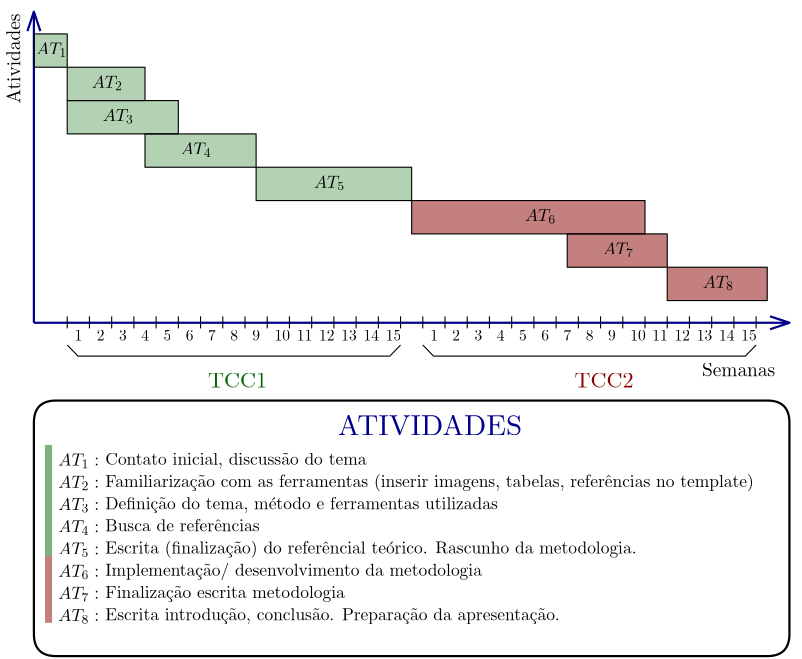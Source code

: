 <?xml version="1.0"?>
<!DOCTYPE ipe SYSTEM "ipe.dtd">
<ipe version="70218" creator="Ipe 7.2.24">
<info created="D:20230220100649" modified="D:20230220120659"/>
<ipestyle name="basic">
<symbol name="arrow/arc(spx)">
<path stroke="sym-stroke" fill="sym-stroke" pen="sym-pen">
0 0 m
-1 0.333 l
-1 -0.333 l
h
</path>
</symbol>
<symbol name="arrow/farc(spx)">
<path stroke="sym-stroke" fill="white" pen="sym-pen">
0 0 m
-1 0.333 l
-1 -0.333 l
h
</path>
</symbol>
<symbol name="arrow/ptarc(spx)">
<path stroke="sym-stroke" fill="sym-stroke" pen="sym-pen">
0 0 m
-1 0.333 l
-0.8 0 l
-1 -0.333 l
h
</path>
</symbol>
<symbol name="arrow/fptarc(spx)">
<path stroke="sym-stroke" fill="white" pen="sym-pen">
0 0 m
-1 0.333 l
-0.8 0 l
-1 -0.333 l
h
</path>
</symbol>
<symbol name="mark/circle(sx)" transformations="translations">
<path fill="sym-stroke">
0.6 0 0 0.6 0 0 e
0.4 0 0 0.4 0 0 e
</path>
</symbol>
<symbol name="mark/disk(sx)" transformations="translations">
<path fill="sym-stroke">
0.6 0 0 0.6 0 0 e
</path>
</symbol>
<symbol name="mark/fdisk(sfx)" transformations="translations">
<group>
<path fill="sym-fill">
0.5 0 0 0.5 0 0 e
</path>
<path fill="sym-stroke" fillrule="eofill">
0.6 0 0 0.6 0 0 e
0.4 0 0 0.4 0 0 e
</path>
</group>
</symbol>
<symbol name="mark/box(sx)" transformations="translations">
<path fill="sym-stroke" fillrule="eofill">
-0.6 -0.6 m
0.6 -0.6 l
0.6 0.6 l
-0.6 0.6 l
h
-0.4 -0.4 m
0.4 -0.4 l
0.4 0.4 l
-0.4 0.4 l
h
</path>
</symbol>
<symbol name="mark/square(sx)" transformations="translations">
<path fill="sym-stroke">
-0.6 -0.6 m
0.6 -0.6 l
0.6 0.6 l
-0.6 0.6 l
h
</path>
</symbol>
<symbol name="mark/fsquare(sfx)" transformations="translations">
<group>
<path fill="sym-fill">
-0.5 -0.5 m
0.5 -0.5 l
0.5 0.5 l
-0.5 0.5 l
h
</path>
<path fill="sym-stroke" fillrule="eofill">
-0.6 -0.6 m
0.6 -0.6 l
0.6 0.6 l
-0.6 0.6 l
h
-0.4 -0.4 m
0.4 -0.4 l
0.4 0.4 l
-0.4 0.4 l
h
</path>
</group>
</symbol>
<symbol name="mark/cross(sx)" transformations="translations">
<group>
<path fill="sym-stroke">
-0.43 -0.57 m
0.57 0.43 l
0.43 0.57 l
-0.57 -0.43 l
h
</path>
<path fill="sym-stroke">
-0.43 0.57 m
0.57 -0.43 l
0.43 -0.57 l
-0.57 0.43 l
h
</path>
</group>
</symbol>
<symbol name="arrow/fnormal(spx)">
<path stroke="sym-stroke" fill="white" pen="sym-pen">
0 0 m
-1 0.333 l
-1 -0.333 l
h
</path>
</symbol>
<symbol name="arrow/pointed(spx)">
<path stroke="sym-stroke" fill="sym-stroke" pen="sym-pen">
0 0 m
-1 0.333 l
-0.8 0 l
-1 -0.333 l
h
</path>
</symbol>
<symbol name="arrow/fpointed(spx)">
<path stroke="sym-stroke" fill="white" pen="sym-pen">
0 0 m
-1 0.333 l
-0.8 0 l
-1 -0.333 l
h
</path>
</symbol>
<symbol name="arrow/linear(spx)">
<path stroke="sym-stroke" pen="sym-pen">
-1 0.333 m
0 0 l
-1 -0.333 l
</path>
</symbol>
<symbol name="arrow/fdouble(spx)">
<path stroke="sym-stroke" fill="white" pen="sym-pen">
0 0 m
-1 0.333 l
-1 -0.333 l
h
-1 0 m
-2 0.333 l
-2 -0.333 l
h
</path>
</symbol>
<symbol name="arrow/double(spx)">
<path stroke="sym-stroke" fill="sym-stroke" pen="sym-pen">
0 0 m
-1 0.333 l
-1 -0.333 l
h
-1 0 m
-2 0.333 l
-2 -0.333 l
h
</path>
</symbol>
<symbol name="arrow/mid-normal(spx)">
<path stroke="sym-stroke" fill="sym-stroke" pen="sym-pen">
0.5 0 m
-0.5 0.333 l
-0.5 -0.333 l
h
</path>
</symbol>
<symbol name="arrow/mid-fnormal(spx)">
<path stroke="sym-stroke" fill="white" pen="sym-pen">
0.5 0 m
-0.5 0.333 l
-0.5 -0.333 l
h
</path>
</symbol>
<symbol name="arrow/mid-pointed(spx)">
<path stroke="sym-stroke" fill="sym-stroke" pen="sym-pen">
0.5 0 m
-0.5 0.333 l
-0.3 0 l
-0.5 -0.333 l
h
</path>
</symbol>
<symbol name="arrow/mid-fpointed(spx)">
<path stroke="sym-stroke" fill="white" pen="sym-pen">
0.5 0 m
-0.5 0.333 l
-0.3 0 l
-0.5 -0.333 l
h
</path>
</symbol>
<symbol name="arrow/mid-double(spx)">
<path stroke="sym-stroke" fill="sym-stroke" pen="sym-pen">
1 0 m
0 0.333 l
0 -0.333 l
h
0 0 m
-1 0.333 l
-1 -0.333 l
h
</path>
</symbol>
<symbol name="arrow/mid-fdouble(spx)">
<path stroke="sym-stroke" fill="white" pen="sym-pen">
1 0 m
0 0.333 l
0 -0.333 l
h
0 0 m
-1 0.333 l
-1 -0.333 l
h
</path>
</symbol>
<anglesize name="22.5 deg" value="22.5"/>
<anglesize name="30 deg" value="30"/>
<anglesize name="45 deg" value="45"/>
<anglesize name="60 deg" value="60"/>
<anglesize name="90 deg" value="90"/>
<arrowsize name="large" value="10"/>
<arrowsize name="small" value="5"/>
<arrowsize name="tiny" value="3"/>
<color name="blue" value="0 0 1"/>
<color name="brown" value="0.647 0.165 0.165"/>
<color name="darkblue" value="0 0 0.545"/>
<color name="darkcyan" value="0 0.545 0.545"/>
<color name="darkgray" value="0.663"/>
<color name="darkgreen" value="0 0.392 0"/>
<color name="darkmagenta" value="0.545 0 0.545"/>
<color name="darkorange" value="1 0.549 0"/>
<color name="darkred" value="0.545 0 0"/>
<color name="gold" value="1 0.843 0"/>
<color name="gray" value="0.745"/>
<color name="green" value="0 1 0"/>
<color name="lightblue" value="0.678 0.847 0.902"/>
<color name="lightcyan" value="0.878 1 1"/>
<color name="lightgray" value="0.827"/>
<color name="lightgreen" value="0.565 0.933 0.565"/>
<color name="lightyellow" value="1 1 0.878"/>
<color name="navy" value="0 0 0.502"/>
<color name="orange" value="1 0.647 0"/>
<color name="pink" value="1 0.753 0.796"/>
<color name="purple" value="0.627 0.125 0.941"/>
<color name="red" value="1 0 0"/>
<color name="seagreen" value="0.18 0.545 0.341"/>
<color name="turquoise" value="0.251 0.878 0.816"/>
<color name="violet" value="0.933 0.51 0.933"/>
<color name="yellow" value="1 1 0"/>
<dashstyle name="dash dot dotted" value="[4 2 1 2 1 2] 0"/>
<dashstyle name="dash dotted" value="[4 2 1 2] 0"/>
<dashstyle name="dashed" value="[4] 0"/>
<dashstyle name="dotted" value="[1 3] 0"/>
<gridsize name="10 pts (~3.5 mm)" value="10"/>
<gridsize name="14 pts (~5 mm)" value="14"/>
<gridsize name="16 pts (~6 mm)" value="16"/>
<gridsize name="20 pts (~7 mm)" value="20"/>
<gridsize name="28 pts (~10 mm)" value="28"/>
<gridsize name="32 pts (~12 mm)" value="32"/>
<gridsize name="4 pts" value="4"/>
<gridsize name="56 pts (~20 mm)" value="56"/>
<gridsize name="8 pts (~3 mm)" value="8"/>
<opacity name="10%" value="0.1"/>
<opacity name="30%" value="0.3"/>
<opacity name="50%" value="0.5"/>
<opacity name="75%" value="0.75"/>
<pen name="fat" value="1.2"/>
<pen name="heavier" value="0.8"/>
<pen name="ultrafat" value="2"/>
<symbolsize name="large" value="5"/>
<symbolsize name="small" value="2"/>
<symbolsize name="tiny" value="1.1"/>
<textsize name="Huge" value="\Huge"/>
<textsize name="LARGE" value="\LARGE"/>
<textsize name="Large" value="\Large"/>
<textsize name="footnote" value="\footnotesize"/>
<textsize name="huge" value="\huge"/>
<textsize name="large" value="\large"/>
<textsize name="small" value="\small"/>
<textsize name="tiny" value="\tiny"/>
<textstyle name="center" begin="\begin{center}" end="\end{center}"/>
<textstyle name="item" begin="\begin{itemize}\item{}" end="\end{itemize}"/>
<textstyle name="itemize" begin="\begin{itemize}" end="\end{itemize}"/>
<tiling name="falling" angle="-60" step="4" width="1"/>
<tiling name="rising" angle="30" step="4" width="1"/>
</ipestyle>
<page>
<layer name="alpha"/>
<view layers="alpha" active="alpha"/>
<path layer="alpha" stroke="white">
84 772 m
84 536 l
372 536 l
372 772 l
h
</path>
<path stroke="darkblue" pen="heavier" arrow="linear/normal">
96 656 m
368 656 l
</path>
<path stroke="darkblue" pen="heavier" arrow="linear/normal">
96 656 m
96 768 l
</path>
<path matrix="0.967742 0 0 1 15.0968 0" stroke="black">
96 648 m
100 644 l
216 644 l
220 648 l
</path>
<text matrix="0.8 0 0 0.8 43.4567 127.081" pos="144 632" stroke="darkgreen" type="label" width="26.567" height="6.808" depth="0" valign="baseline">TCC1</text>
<text matrix="0.8 0 0 0.8 175.457 127.081" pos="144 632" stroke="darkred" type="label" width="26.567" height="6.808" depth="0" valign="baseline">TCC2</text>
<text matrix="0.7 0 0 0.7 235.683 194.333" pos="144 632" stroke="black" type="label" width="37.692" height="6.808" depth="0" valign="baseline">Semanas</text>
<text matrix="0 0.7 -0.7 0 533.499 634.159" pos="144 632" stroke="black" type="label" width="46.271" height="6.918" depth="0" valign="baseline">Atividades</text>
<text matrix="1.05 0 0 1.05 54.2169 -48.0584" pos="144 632" stroke="darkblue" type="label" width="63.235" height="6.808" depth="0" valign="baseline">ATIVIDADES</text>
<path matrix="1 0 0 1 0 20" stroke="black" fill="darkgreen" opacity="30%" stroke-opacity="opaque">
96 740 m
96 728 l
108 728 l
108 740 l
h
</path>
<text matrix="0.63 0 0 0.63 6.07732 354.452" pos="144 632" stroke="black" type="label" width="17.763" height="6.812" depth="1.49" valign="baseline">$AT_1$</text>
<text matrix="0.63 0 0 0.63 14.0773 206.452" pos="144 632" stroke="black" type="label" width="23.298" height="6.812" depth="1.49" valign="baseline" style="math">AT_1:</text>
<text matrix="0.63 0 0 0.63 30.9895 206.748" pos="144 632" stroke="black" type="label" width="149.329" height="6.926" depth="1.93" valign="baseline">Contato inicial, discussão do tema</text>
<path matrix="2.33333 0 0 1 -116 8" stroke="black" fill="darkgreen" opacity="30%" stroke-opacity="opaque">
96 740 m
96 728 l
108 728 l
108 740 l
h
</path>
<text matrix="0.63 0 0 0.63 26.0773 342.452" pos="144 632" stroke="black" type="label" width="17.763" height="6.812" depth="1.49" valign="baseline" style="math">AT_2</text>
<text matrix="0.63 0 0 0.63 14.0773 198.452" pos="144 632" stroke="black" type="label" width="23.298" height="6.812" depth="1.49" valign="baseline" style="math">AT_2:</text>
<text matrix="0.63 0 0 0.63 30.9895 198.748" pos="144 632" stroke="black" type="label" width="370.943" height="7.473" depth="2.49" valign="baseline">Familiarização com as ferramentas (inserir imagens, tabelas, referências no template)</text>
<path matrix="3.33332 0 0 1 -211.999 -4" stroke="black" fill="darkgreen" opacity="30%" stroke-opacity="opaque">
96 740 m
96 728 l
108 728 l
108 740 l
h
</path>
<text matrix="0.63 0 0 0.63 30.0773 330.452" pos="144 632" stroke="black" type="label" width="17.763" height="6.812" depth="1.49" valign="baseline" style="math">AT_3</text>
<text matrix="0.63 0 0 0.63 14.0773 190.452" pos="144 632" stroke="black" type="label" width="23.298" height="6.812" depth="1.49" valign="baseline" style="math">AT_3:</text>
<text matrix="0.63 0 0 0.63 30.9895 190.748" pos="144 632" stroke="black" type="label" width="224.464" height="6.926" depth="1.93" valign="baseline">Definição do tema, método e ferramentas utilizadas</text>
<path matrix="3.33332 0 0 1 -183.999 -16" stroke="black" fill="darkgreen" opacity="30%" stroke-opacity="opaque">
96 740 m
96 728 l
108 728 l
108 740 l
h
</path>
<text matrix="0.63 0 0 0.63 58.0773 318.452" pos="144 632" stroke="black" type="label" width="17.763" height="6.812" depth="1.49" valign="baseline" style="math">AT_4</text>
<text matrix="0.63 0 0 0.63 14.0773 182.452" pos="144 632" stroke="black" type="label" width="23.298" height="6.812" depth="1.49" valign="baseline" style="math">AT_4:</text>
<text matrix="0.63 0 0 0.63 30.9895 182.748" pos="144 632" stroke="black" type="label" width="88.308" height="6.918" depth="0" valign="baseline">Busca de referências</text>
<path matrix="4.66666 0 0 1 -272 -28" stroke="black" fill="darkgreen" opacity="30%" stroke-opacity="opaque">
96 740 m
96 728 l
108 728 l
108 740 l
h
</path>
<text matrix="0.63 0 0 0.63 106.077 306.452" pos="144 632" stroke="black" type="label" width="17.763" height="6.812" depth="1.49" valign="baseline" style="math">AT_5</text>
<text matrix="0.63 0 0 0.63 14.0773 174.452" pos="144 632" stroke="black" type="label" width="23.298" height="6.812" depth="1.49" valign="baseline" style="math">AT_5:</text>
<text matrix="0.63 0 0 0.63 30.9895 174.748" pos="144 632" stroke="black" type="label" width="303.806" height="7.473" depth="2.49" valign="baseline">Escrita (finalização) do referêncial teórico. Rascunho da metodologia.</text>
<path matrix="6.99996 0 0 1 -439.997 -40" stroke="black" fill="darkred" opacity="50%" stroke-opacity="opaque">
96 740 m
96 728 l
108 728 l
108 740 l
h
</path>
<text matrix="0.63 0 0 0.63 182.077 294.452" pos="144 632" stroke="black" type="label" width="17.763" height="6.812" depth="1.49" valign="baseline" style="math">AT_6</text>
<text matrix="0.63 0 0 0.63 14.0773 166.452" pos="144 632" stroke="black" type="label" width="23.298" height="6.812" depth="1.49" valign="baseline" style="math">AT_6:</text>
<text matrix="0.63 0 0 0.63 30.9895 166.748" pos="144 632" stroke="black" type="label" width="215.36" height="7.473" depth="2.49" valign="baseline">Implementação/ desenvolvimento da metodologia</text>
<path matrix="2.99999 0 0 1 0.00136 -52" stroke="black" fill="darkred" opacity="50%" stroke-opacity="opaque">
96 740 m
96 728 l
108 728 l
108 740 l
h
</path>
<text matrix="0.63 0 0 0.63 210.077 282.452" pos="144 632" stroke="black" type="label" width="17.763" height="6.812" depth="1.49" valign="baseline" style="math">AT_7</text>
<text matrix="0.63 0 0 0.63 14.0773 158.452" pos="144 632" stroke="black" type="label" width="23.298" height="6.812" depth="1.49" valign="baseline" style="math">AT_7:</text>
<text matrix="0.63 0 0 0.63 30.9895 158.748" pos="144 632" stroke="black" type="label" width="136.931" height="6.926" depth="1.93" valign="baseline">Finalização escrita metodologia</text>
<path matrix="2.99999 0 0 1 36.0014 -64" stroke="black" fill="darkred" opacity="50%" stroke-opacity="opaque">
96 740 m
96 728 l
108 728 l
108 740 l
h
</path>
<text matrix="0.63 0 0 0.63 246.077 270.452" pos="144 632" stroke="black" type="label" width="17.763" height="6.812" depth="1.49" valign="baseline" style="math">AT_8</text>
<text matrix="0.63 0 0 0.63 14.0773 150.452" pos="144 632" stroke="black" type="label" width="23.298" height="6.812" depth="1.49" valign="baseline" style="math">AT_8:</text>
<text matrix="0.63 0 0 0.63 30.9895 150.748" pos="144 632" stroke="black" type="label" width="259.887" height="6.926" depth="1.93" valign="baseline">Escrita introdução, conclusão. Preparação da apresentação.</text>
<path stroke="black" pen="heavier">
104 628 m
96 628
96 620 c
96 544 l
96 536
104 536 c
360 536 l
368 536
368 544 c
368 620 l
368 628
360 628 c
h
</path>
<path matrix="0.638875 0 0 1.11148 36.1125 -63.759" fill="darkgreen" opacity="50%" stroke-opacity="30%">
100 608 m
100 572 l
104 572 l
104 608 l
h
</path>
<path matrix="0.638875 0 0 0.66688 36.1125 166.544" fill="darkred" opacity="50%" stroke-opacity="30%">
100 608 m
100 572 l
104 572 l
104 608 l
h
</path>
<path matrix="1 0 0 0.545683 0 298.181" stroke="black">
108 652 m
108 660 l
</path>
<path matrix="1 0 0 0.545683 8 298.181" stroke="black">
108 652 m
108 660 l
</path>
<path matrix="1 0 0 0.545683 16 298.181" stroke="black">
108 652 m
108 660 l
</path>
<path matrix="1 0 0 0.545683 24 298.181" stroke="black">
108 652 m
108 660 l
</path>
<path matrix="1 0 0 0.545683 32 298.181" stroke="black">
108 652 m
108 660 l
</path>
<path matrix="1 0 0 0.545683 40 298.181" stroke="black">
108 652 m
108 660 l
</path>
<path matrix="1 0 0 0.545683 48 298.181" stroke="black">
108 652 m
108 660 l
</path>
<path matrix="1 0 0 0.545683 56 298.181" stroke="black">
108 652 m
108 660 l
</path>
<path matrix="1 0 0 0.545683 64 298.181" stroke="black">
108 652 m
108 660 l
</path>
<path matrix="1 0 0 0.545683 72 298.181" stroke="black">
108 652 m
108 660 l
</path>
<path matrix="1 0 0 0.545683 80 298.181" stroke="black">
108 652 m
108 660 l
</path>
<path matrix="1 0 0 0.545683 88 298.181" stroke="black">
108 652 m
108 660 l
</path>
<path matrix="1 0 0 0.545683 96 298.181" stroke="black">
108 652 m
108 660 l
</path>
<path matrix="1 0 0 0.545683 104 298.181" stroke="black">
108 652 m
108 660 l
</path>
<path matrix="1 0 0 0.545683 112 298.181" stroke="black">
108 652 m
108 660 l
</path>
<path matrix="1 0 0 0.545683 120 298.181" stroke="black">
108 652 m
108 660 l
</path>
<path matrix="1 0 0 0.545683 128 298.181" stroke="black">
108 652 m
108 660 l
</path>
<path matrix="1 0 0 0.545683 136 298.181" stroke="black">
108 652 m
108 660 l
</path>
<path matrix="1 0 0 0.545683 144 298.181" stroke="black">
108 652 m
108 660 l
</path>
<path matrix="1 0 0 0.545683 152 298.181" stroke="black">
108 652 m
108 660 l
</path>
<path matrix="1 0 0 0.545683 160 298.181" stroke="black">
108 652 m
108 660 l
</path>
<path matrix="1 0 0 0.545683 168 298.181" stroke="black">
108 652 m
108 660 l
</path>
<path matrix="1 0 0 0.545683 176 298.181" stroke="black">
108 652 m
108 660 l
</path>
<path matrix="1 0 0 0.545683 184 298.181" stroke="black">
108 652 m
108 660 l
</path>
<path matrix="1 0 0 0.545683 192 298.181" stroke="black">
108 652 m
108 660 l
</path>
<path matrix="1 0 0 0.545683 200 298.181" stroke="black">
108 652 m
108 660 l
</path>
<path matrix="1 0 0 0.545683 208 298.181" stroke="black">
108 652 m
108 660 l
</path>
<path matrix="1 0 0 0.545683 216 298.181" stroke="black">
108 652 m
108 660 l
</path>
<path matrix="1 0 0 0.545683 224 298.181" stroke="black">
108 652 m
108 660 l
</path>
<path matrix="1 0 0 0.545683 232 298.181" stroke="black">
108 652 m
108 660 l
</path>
<path matrix="1 0 0 0.545683 240 298.181" stroke="black">
108 652 m
108 660 l
</path>
<path matrix="1 0 0 0.545683 248 298.181" stroke="black">
108 652 m
108 660 l
</path>
<text matrix="0.56 0 0 0.56 30.0056 295.657" pos="144 632" stroke="black" type="label" width="4.981" height="6.42" depth="0" valign="baseline">1</text>
<text matrix="0.56 0 0 0.56 38.0056 295.657" pos="144 632" stroke="black" type="label" width="4.981" height="6.42" depth="0" valign="baseline">2</text>
<text matrix="0.56 0 0 0.56 46.0056 295.657" pos="144 632" stroke="black" type="label" width="4.981" height="6.42" depth="0" valign="baseline">3</text>
<text matrix="0.56 0 0 0.56 54.0056 295.657" pos="144 632" stroke="black" type="label" width="4.981" height="6.42" depth="0" valign="baseline">4</text>
<text matrix="0.56 0 0 0.56 62.0056 295.657" pos="144 632" stroke="black" type="label" width="4.981" height="6.42" depth="0" valign="baseline">5</text>
<text matrix="0.56 0 0 0.56 70.0056 295.657" pos="144 632" stroke="black" type="label" width="4.981" height="6.42" depth="0" valign="baseline">6</text>
<text matrix="0.56 0 0 0.56 78.0056 295.657" pos="144 632" stroke="black" type="label" width="4.981" height="6.42" depth="0" valign="baseline">7</text>
<text matrix="0.56 0 0 0.56 86.0056 295.657" pos="144 632" stroke="black" type="label" width="4.981" height="6.42" depth="0" valign="baseline">8</text>
<text matrix="0.56 0 0 0.56 94.0056 295.657" pos="144 632" stroke="black" type="label" width="4.981" height="6.42" depth="0" valign="baseline">9</text>
<text matrix="0.56 0 0 0.56 102.006 295.657" pos="144 632" stroke="black" type="label" width="9.963" height="6.42" depth="0" valign="baseline">10</text>
<text matrix="0.56 0 0 0.56 110.006 295.657" pos="144 632" stroke="black" type="label" width="9.963" height="6.42" depth="0" valign="baseline">11</text>
<text matrix="0.56 0 0 0.56 118.006 295.657" pos="144 632" stroke="black" type="label" width="9.963" height="6.42" depth="0" valign="baseline">12</text>
<text matrix="0.56 0 0 0.56 126.006 295.657" pos="144 632" stroke="black" type="label" width="9.963" height="6.42" depth="0" valign="baseline">13</text>
<text matrix="0.56 0 0 0.56 134.006 295.657" pos="144 632" stroke="black" type="label" width="9.963" height="6.42" depth="0" valign="baseline">14</text>
<text matrix="0.56 0 0 0.56 142.006 295.657" pos="144 632" stroke="black" type="label" width="9.963" height="6.42" depth="0" valign="baseline">15</text>
<path matrix="0.967742 0 0 1 143.097 0" stroke="black">
96 648 m
100 644 l
216 644 l
220 648 l
</path>
<text matrix="0.56 0 0 0.56 158.006 295.657" pos="144 632" stroke="black" type="label" width="4.981" height="6.42" depth="0" valign="baseline">1</text>
<text matrix="0.56 0 0 0.56 166.006 295.657" pos="144 632" stroke="black" type="label" width="4.981" height="6.42" depth="0" valign="baseline">2</text>
<text matrix="0.56 0 0 0.56 174.006 295.657" pos="144 632" stroke="black" type="label" width="4.981" height="6.42" depth="0" valign="baseline">3</text>
<text matrix="0.56 0 0 0.56 182.006 295.657" pos="144 632" stroke="black" type="label" width="4.981" height="6.42" depth="0" valign="baseline">4</text>
<text matrix="0.56 0 0 0.56 190.006 295.657" pos="144 632" stroke="black" type="label" width="4.981" height="6.42" depth="0" valign="baseline">5</text>
<text matrix="0.56 0 0 0.56 198.006 295.657" pos="144 632" stroke="black" type="label" width="4.981" height="6.42" depth="0" valign="baseline">6</text>
<text matrix="0.56 0 0 0.56 206.006 295.657" pos="144 632" stroke="black" type="label" width="4.981" height="6.42" depth="0" valign="baseline">7</text>
<text matrix="0.56 0 0 0.56 214.006 295.657" pos="144 632" stroke="black" type="label" width="4.981" height="6.42" depth="0" valign="baseline">8</text>
<text matrix="0.56 0 0 0.56 222.006 295.657" pos="144 632" stroke="black" type="label" width="4.981" height="6.42" depth="0" valign="baseline">9</text>
<text matrix="0.56 0 0 0.56 230.006 295.657" pos="144 632" stroke="black" type="label" width="9.963" height="6.42" depth="0" valign="baseline">10</text>
<text matrix="0.56 0 0 0.56 238.006 295.657" pos="144 632" stroke="black" type="label" width="9.963" height="6.42" depth="0" valign="baseline">11</text>
<text matrix="0.56 0 0 0.56 246.006 295.657" pos="144 632" stroke="black" type="label" width="9.963" height="6.42" depth="0" valign="baseline">12</text>
<text matrix="0.56 0 0 0.56 254.006 295.657" pos="144 632" stroke="black" type="label" width="9.963" height="6.42" depth="0" valign="baseline">13</text>
<text matrix="0.56 0 0 0.56 262.006 295.657" pos="144 632" stroke="black" type="label" width="9.963" height="6.42" depth="0" valign="baseline">14</text>
<text matrix="0.56 0 0 0.56 270.006 295.657" pos="144 632" stroke="black" type="label" width="9.963" height="6.42" depth="0" valign="baseline">15</text>
</page>
</ipe>
